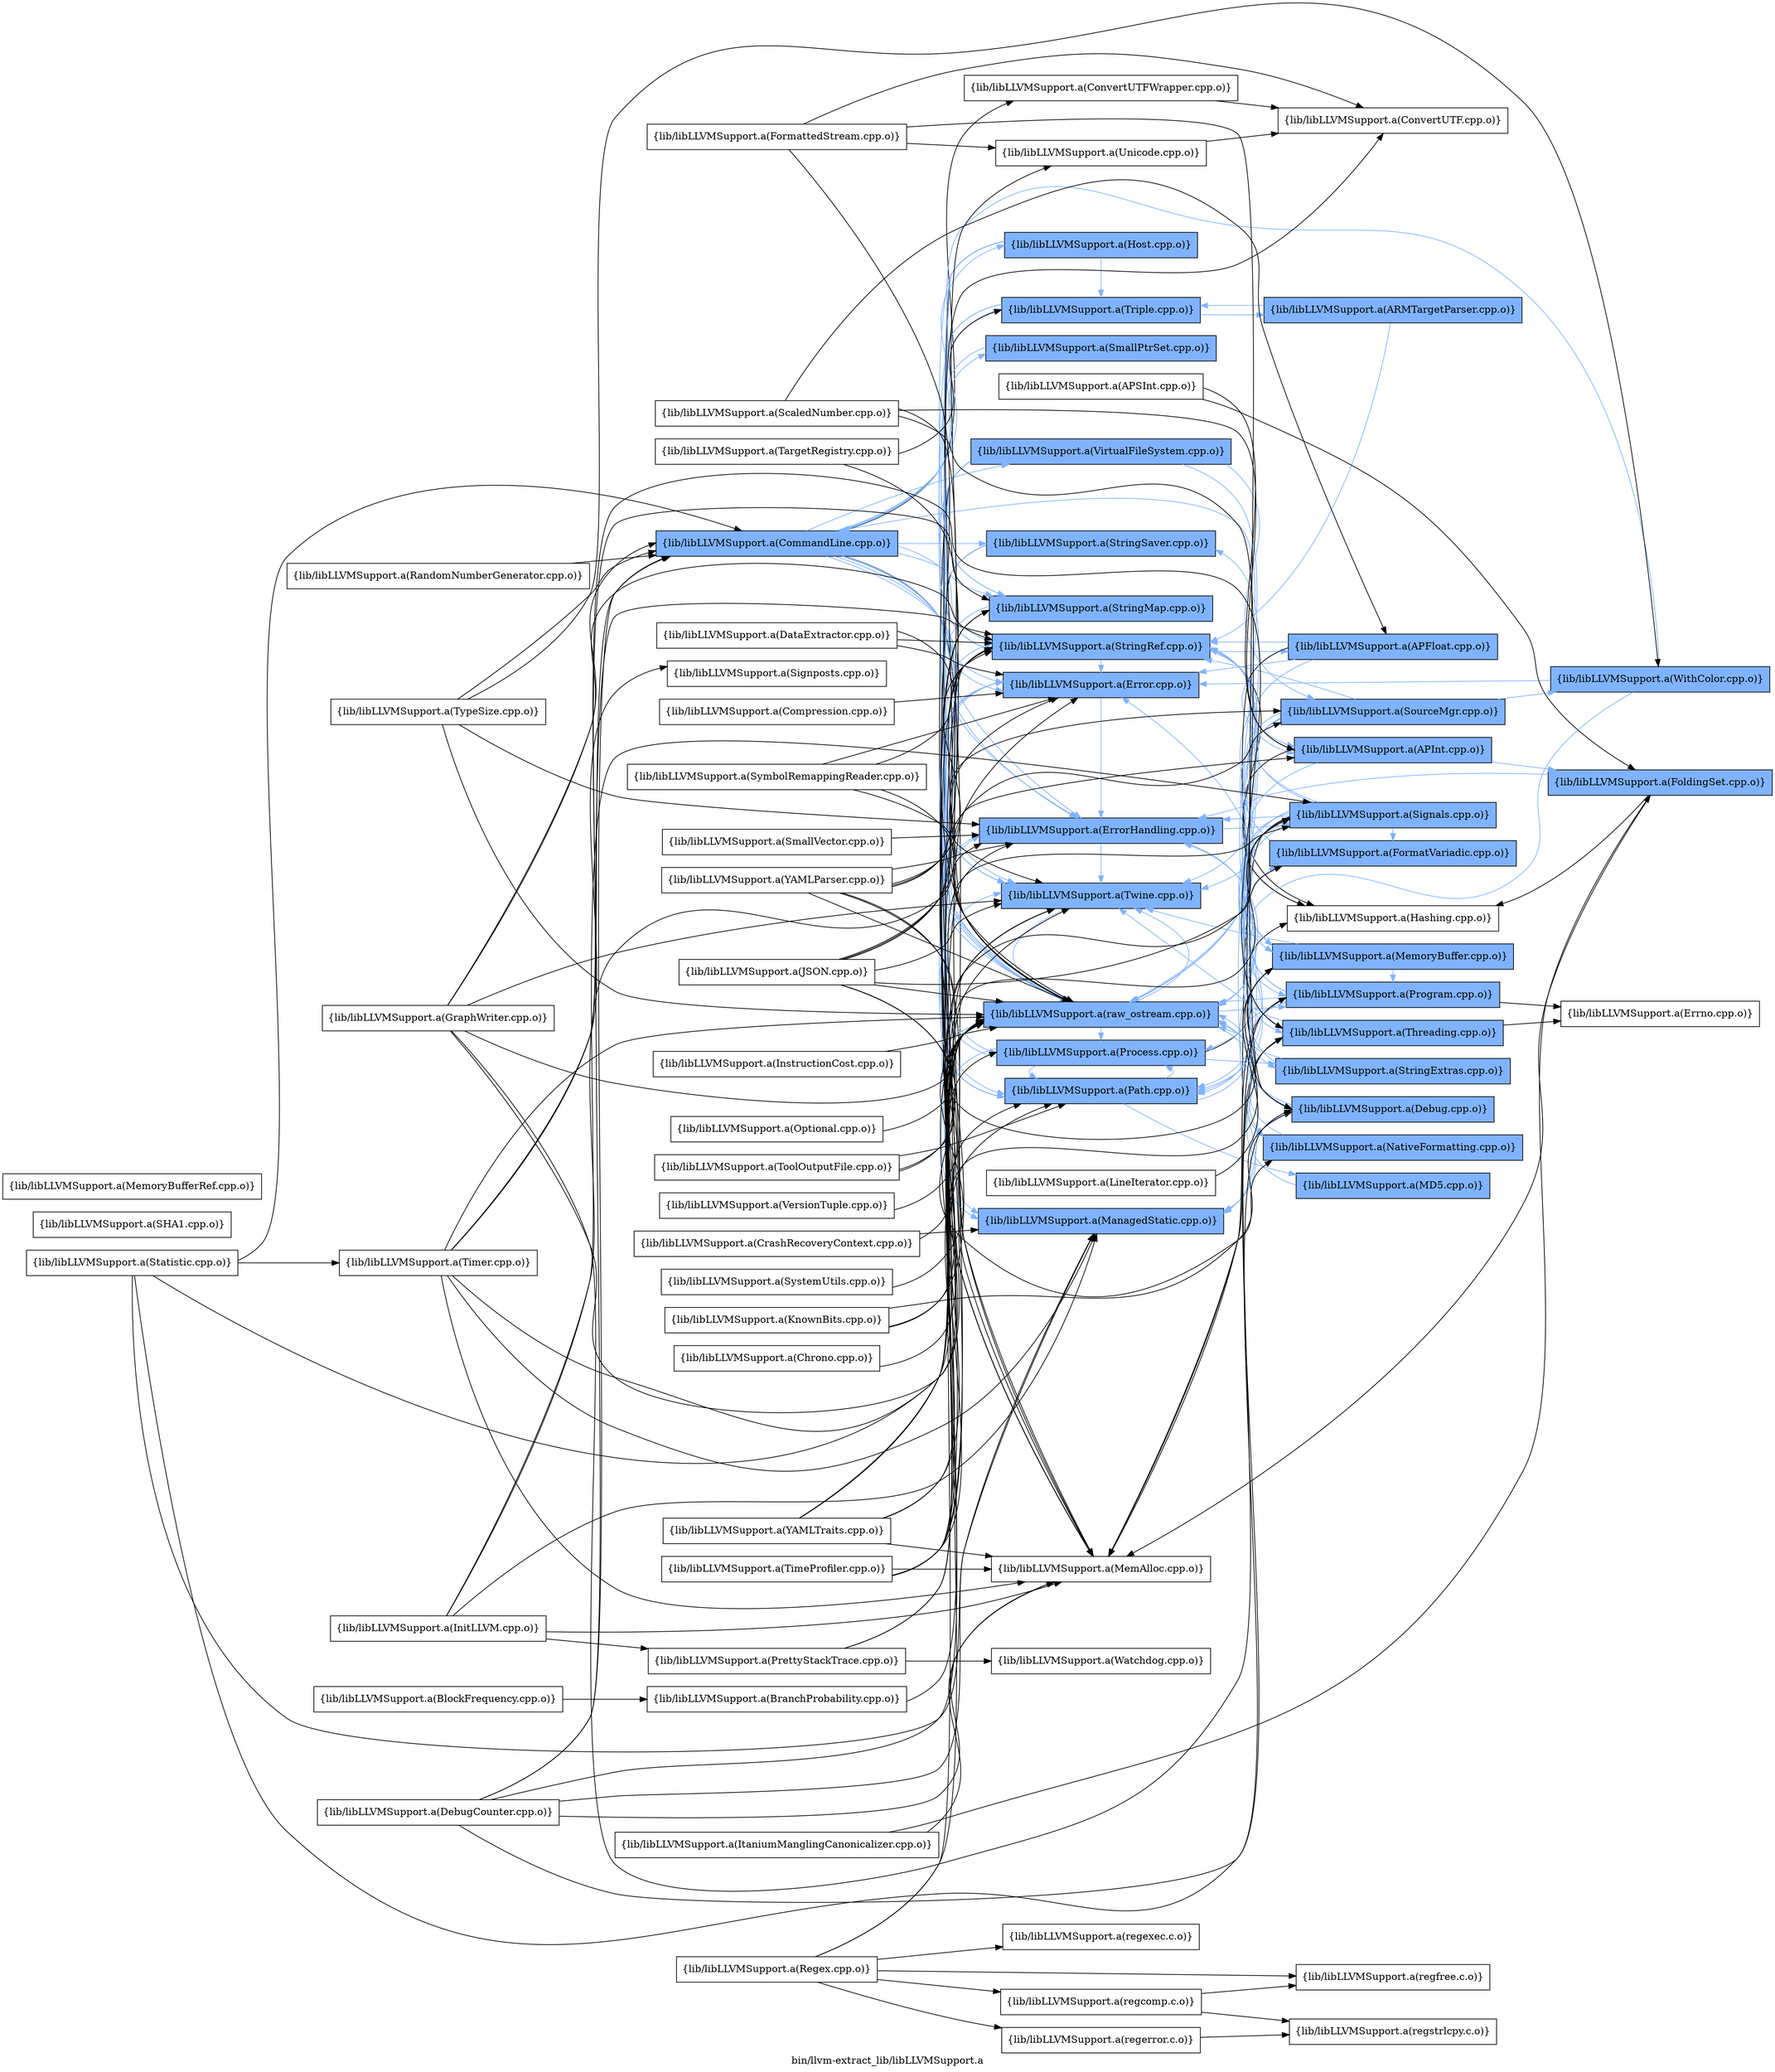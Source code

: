digraph "bin/llvm-extract_lib/libLLVMSupport.a" {
	label="bin/llvm-extract_lib/libLLVMSupport.a";
	rankdir=LR;
	{ rank=same; Node0x558c159e28d8;  }
	{ rank=same; Node0x558c159e35f8; Node0x558c159e49a8; Node0x558c159e41d8; Node0x558c159e5998; Node0x558c159e61b8; Node0x558c159e9868; Node0x558c159e5d58; Node0x558c159e5628; Node0x558c159e8468; Node0x558c159e3148; Node0x558c159e2bf8; Node0x558c159ea858; Node0x558c159e95e8; Node0x558c159e7798; Node0x558c159e7a68; Node0x558c159eada8;  }
	{ rank=same; Node0x558c159e31e8; Node0x558c159e3e68; Node0x558c159e80f8; Node0x558c159e6758; Node0x558c159e9098; Node0x558c159e84b8; Node0x558c159e6208; Node0x558c159e24c8; Node0x558c159e6988; Node0x558c159e4b88; Node0x558c159e6938; Node0x558c159e78d8; Node0x558c159e96d8; Node0x558c159e6c08; Node0x558c159e6438;  }
	{ rank=same; Node0x558c159e28d8;  }
	{ rank=same; Node0x558c159e35f8; Node0x558c159e49a8; Node0x558c159e41d8; Node0x558c159e5998; Node0x558c159e61b8; Node0x558c159e9868; Node0x558c159e5d58; Node0x558c159e5628; Node0x558c159e8468; Node0x558c159e3148; Node0x558c159e2bf8; Node0x558c159ea858; Node0x558c159e95e8; Node0x558c159e7798; Node0x558c159e7a68; Node0x558c159eada8;  }
	{ rank=same; Node0x558c159e31e8; Node0x558c159e3e68; Node0x558c159e80f8; Node0x558c159e6758; Node0x558c159e9098; Node0x558c159e84b8; Node0x558c159e6208; Node0x558c159e24c8; Node0x558c159e6988; Node0x558c159e4b88; Node0x558c159e6938; Node0x558c159e78d8; Node0x558c159e96d8; Node0x558c159e6c08; Node0x558c159e6438;  }

	Node0x558c159e28d8 [shape=record,shape=box,group=1,style=filled,fillcolor="0.600000 0.5 1",label="{lib/libLLVMSupport.a(CommandLine.cpp.o)}"];
	Node0x558c159e28d8 -> Node0x558c159e35f8;
	Node0x558c159e28d8 -> Node0x558c159e49a8[color="0.600000 0.5 1"];
	Node0x558c159e28d8 -> Node0x558c159e41d8[color="0.600000 0.5 1"];
	Node0x558c159e28d8 -> Node0x558c159e5998[color="0.600000 0.5 1"];
	Node0x558c159e28d8 -> Node0x558c159e61b8;
	Node0x558c159e28d8 -> Node0x558c159e9868[color="0.600000 0.5 1"];
	Node0x558c159e28d8 -> Node0x558c159e5d58[color="0.600000 0.5 1"];
	Node0x558c159e28d8 -> Node0x558c159e5628[color="0.600000 0.5 1"];
	Node0x558c159e28d8 -> Node0x558c159e8468[color="0.600000 0.5 1"];
	Node0x558c159e28d8 -> Node0x558c159e3148[color="0.600000 0.5 1"];
	Node0x558c159e28d8 -> Node0x558c159e2bf8[color="0.600000 0.5 1"];
	Node0x558c159e28d8 -> Node0x558c159ea858[color="0.600000 0.5 1"];
	Node0x558c159e28d8 -> Node0x558c159e95e8[color="0.600000 0.5 1"];
	Node0x558c159e28d8 -> Node0x558c159e7798[color="0.600000 0.5 1"];
	Node0x558c159e28d8 -> Node0x558c159e7a68[color="0.600000 0.5 1"];
	Node0x558c159e28d8 -> Node0x558c159eada8[color="0.600000 0.5 1"];
	Node0x558c159e49a8 [shape=record,shape=box,group=1,style=filled,fillcolor="0.600000 0.5 1",label="{lib/libLLVMSupport.a(Error.cpp.o)}"];
	Node0x558c159e49a8 -> Node0x558c159e41d8[color="0.600000 0.5 1"];
	Node0x558c159e49a8 -> Node0x558c159e5998[color="0.600000 0.5 1"];
	Node0x558c159e49a8 -> Node0x558c159e2bf8[color="0.600000 0.5 1"];
	Node0x558c159e49a8 -> Node0x558c159e95e8[color="0.600000 0.5 1"];
	Node0x558c159e7888 [shape=record,shape=box,group=0,label="{lib/libLLVMSupport.a(InitLLVM.cpp.o)}"];
	Node0x558c159e7888 -> Node0x558c159e41d8;
	Node0x558c159e7888 -> Node0x558c159e5998;
	Node0x558c159e7888 -> Node0x558c159e61b8;
	Node0x558c159e7888 -> Node0x558c159e7a18;
	Node0x558c159e7888 -> Node0x558c159e80f8;
	Node0x558c159e5998 [shape=record,shape=box,group=1,style=filled,fillcolor="0.600000 0.5 1",label="{lib/libLLVMSupport.a(ManagedStatic.cpp.o)}"];
	Node0x558c159e5998 -> Node0x558c159e6758[color="0.600000 0.5 1"];
	Node0x558c159e61b8 [shape=record,shape=box,group=0,label="{lib/libLLVMSupport.a(MemAlloc.cpp.o)}"];
	Node0x558c159e87d8 [shape=record,shape=box,group=0,label="{lib/libLLVMSupport.a(Regex.cpp.o)}"];
	Node0x558c159e87d8 -> Node0x558c159e8468;
	Node0x558c159e87d8 -> Node0x558c159e2bf8;
	Node0x558c159e87d8 -> Node0x558c159e5218;
	Node0x558c159e87d8 -> Node0x558c159e7ec8;
	Node0x558c159e87d8 -> Node0x558c159e8b48;
	Node0x558c159e87d8 -> Node0x558c159e8cd8;
	Node0x558c159e9868 [shape=record,shape=box,group=1,style=filled,fillcolor="0.600000 0.5 1",label="{lib/libLLVMSupport.a(SmallPtrSet.cpp.o)}"];
	Node0x558c159e9868 -> Node0x558c159e41d8[color="0.600000 0.5 1"];
	Node0x558c159e4b88 [shape=record,shape=box,group=1,style=filled,fillcolor="0.600000 0.5 1",label="{lib/libLLVMSupport.a(SourceMgr.cpp.o)}"];
	Node0x558c159e4b88 -> Node0x558c159e6988[color="0.600000 0.5 1"];
	Node0x558c159e4b88 -> Node0x558c159e8468[color="0.600000 0.5 1"];
	Node0x558c159e4b88 -> Node0x558c159e2bf8[color="0.600000 0.5 1"];
	Node0x558c159e4b88 -> Node0x558c159eab28[color="0.600000 0.5 1"];
	Node0x558c159e4b88 -> Node0x558c159e95e8[color="0.600000 0.5 1"];
	Node0x558c159e4b88 -> Node0x558c159e7a68[color="0.600000 0.5 1"];
	Node0x558c159e8468 [shape=record,shape=box,group=1,style=filled,fillcolor="0.600000 0.5 1",label="{lib/libLLVMSupport.a(StringRef.cpp.o)}"];
	Node0x558c159e8468 -> Node0x558c159e9098[color="0.600000 0.5 1"];
	Node0x558c159e8468 -> Node0x558c159e84b8[color="0.600000 0.5 1"];
	Node0x558c159e8468 -> Node0x558c159e49a8[color="0.600000 0.5 1"];
	Node0x558c159e8468 -> Node0x558c159e6208;
	Node0x558c159e8be8 [shape=record,shape=box,group=0,label="{lib/libLLVMSupport.a(SystemUtils.cpp.o)}"];
	Node0x558c159e8be8 -> Node0x558c159e95e8;
	Node0x558c159e3dc8 [shape=record,shape=box,group=0,label="{lib/libLLVMSupport.a(ToolOutputFile.cpp.o)}"];
	Node0x558c159e3dc8 -> Node0x558c159e95e8;
	Node0x558c159e3dc8 -> Node0x558c159e7a68;
	Node0x558c159e3dc8 -> Node0x558c159e80f8;
	Node0x558c159e95e8 [shape=record,shape=box,group=1,style=filled,fillcolor="0.600000 0.5 1",label="{lib/libLLVMSupport.a(raw_ostream.cpp.o)}"];
	Node0x558c159e95e8 -> Node0x558c159e49a8[color="0.600000 0.5 1"];
	Node0x558c159e95e8 -> Node0x558c159e41d8[color="0.600000 0.5 1"];
	Node0x558c159e95e8 -> Node0x558c159e6938[color="0.600000 0.5 1"];
	Node0x558c159e95e8 -> Node0x558c159e78d8[color="0.600000 0.5 1"];
	Node0x558c159e95e8 -> Node0x558c159e2bf8[color="0.600000 0.5 1"];
	Node0x558c159e95e8 -> Node0x558c159e7a68[color="0.600000 0.5 1"];
	Node0x558c159e95e8 -> Node0x558c159eada8[color="0.600000 0.5 1"];
	Node0x558c159e95e8 -> Node0x558c159e96d8[color="0.600000 0.5 1"];
	Node0x558c159e3e68 [shape=record,shape=box,group=1,style=filled,fillcolor="0.600000 0.5 1",label="{lib/libLLVMSupport.a(Debug.cpp.o)}"];
	Node0x558c159e3e68 -> Node0x558c159e5998[color="0.600000 0.5 1"];
	Node0x558c159e3e68 -> Node0x558c159e95e8[color="0.600000 0.5 1"];
	Node0x558c159e9098 [shape=record,shape=box,group=1,style=filled,fillcolor="0.600000 0.5 1",label="{lib/libLLVMSupport.a(APFloat.cpp.o)}"];
	Node0x558c159e9098 -> Node0x558c159e84b8[color="0.600000 0.5 1"];
	Node0x558c159e9098 -> Node0x558c159e49a8[color="0.600000 0.5 1"];
	Node0x558c159e9098 -> Node0x558c159e6208;
	Node0x558c159e9098 -> Node0x558c159e8468[color="0.600000 0.5 1"];
	Node0x558c159e9098 -> Node0x558c159e95e8[color="0.600000 0.5 1"];
	Node0x558c159e84b8 [shape=record,shape=box,group=1,style=filled,fillcolor="0.600000 0.5 1",label="{lib/libLLVMSupport.a(APInt.cpp.o)}"];
	Node0x558c159e84b8 -> Node0x558c159e5038[color="0.600000 0.5 1"];
	Node0x558c159e84b8 -> Node0x558c159e6208;
	Node0x558c159e84b8 -> Node0x558c159e95e8[color="0.600000 0.5 1"];
	Node0x558c159e41d8 [shape=record,shape=box,group=1,style=filled,fillcolor="0.600000 0.5 1",label="{lib/libLLVMSupport.a(ErrorHandling.cpp.o)}"];
	Node0x558c159e41d8 -> Node0x558c159e3e68[color="0.600000 0.5 1"];
	Node0x558c159e41d8 -> Node0x558c159e2bf8[color="0.600000 0.5 1"];
	Node0x558c159e41d8 -> Node0x558c159e95e8[color="0.600000 0.5 1"];
	Node0x558c159e41d8 -> Node0x558c159e80f8[color="0.600000 0.5 1"];
	Node0x558c159e6c08 [shape=record,shape=box,group=1,style=filled,fillcolor="0.600000 0.5 1",label="{lib/libLLVMSupport.a(MD5.cpp.o)}"];
	Node0x558c159e6c08 -> Node0x558c159e95e8[color="0.600000 0.5 1"];
	Node0x558c159e9638 [shape=record,shape=box,group=0,label="{lib/libLLVMSupport.a(SHA1.cpp.o)}"];
	Node0x558c159e5d58 [shape=record,shape=box,group=1,style=filled,fillcolor="0.600000 0.5 1",label="{lib/libLLVMSupport.a(StringMap.cpp.o)}"];
	Node0x558c159e5d58 -> Node0x558c159e41d8[color="0.600000 0.5 1"];
	Node0x558c159e3148 [shape=record,shape=box,group=1,style=filled,fillcolor="0.600000 0.5 1",label="{lib/libLLVMSupport.a(Triple.cpp.o)}"];
	Node0x558c159e3148 -> Node0x558c159e8468[color="0.600000 0.5 1"];
	Node0x558c159e3148 -> Node0x558c159e24c8[color="0.600000 0.5 1"];
	Node0x558c159e3148 -> Node0x558c159e2bf8[color="0.600000 0.5 1"];
	Node0x558c159e4f98 [shape=record,shape=box,group=0,label="{lib/libLLVMSupport.a(TargetRegistry.cpp.o)}"];
	Node0x558c159e4f98 -> Node0x558c159e3148;
	Node0x558c159e4f98 -> Node0x558c159e95e8;
	Node0x558c159e5c18 [shape=record,shape=box,group=0,label="{lib/libLLVMSupport.a(FormattedStream.cpp.o)}"];
	Node0x558c159e5c18 -> Node0x558c159e31e8;
	Node0x558c159e5c18 -> Node0x558c159e3e68;
	Node0x558c159e5c18 -> Node0x558c159eb078;
	Node0x558c159e5c18 -> Node0x558c159e95e8;
	Node0x558c159e6438 [shape=record,shape=box,group=1,style=filled,fillcolor="0.600000 0.5 1",label="{lib/libLLVMSupport.a(StringExtras.cpp.o)}"];
	Node0x558c159e6438 -> Node0x558c159e8468[color="0.600000 0.5 1"];
	Node0x558c159e6438 -> Node0x558c159e95e8[color="0.600000 0.5 1"];
	Node0x558c159e5038 [shape=record,shape=box,group=1,style=filled,fillcolor="0.600000 0.5 1",label="{lib/libLLVMSupport.a(FoldingSet.cpp.o)}"];
	Node0x558c159e5038 -> Node0x558c159e41d8[color="0.600000 0.5 1"];
	Node0x558c159e5038 -> Node0x558c159e6208;
	Node0x558c159e5038 -> Node0x558c159e61b8;
	Node0x558c159e6208 [shape=record,shape=box,group=0,label="{lib/libLLVMSupport.a(Hashing.cpp.o)}"];
	Node0x558c159e2018 [shape=record,shape=box,group=0,label="{lib/libLLVMSupport.a(TypeSize.cpp.o)}"];
	Node0x558c159e2018 -> Node0x558c159e28d8;
	Node0x558c159e2018 -> Node0x558c159e41d8;
	Node0x558c159e2018 -> Node0x558c159eab28;
	Node0x558c159e2018 -> Node0x558c159e95e8;
	Node0x558c159e2bf8 [shape=record,shape=box,group=1,style=filled,fillcolor="0.600000 0.5 1",label="{lib/libLLVMSupport.a(Twine.cpp.o)}"];
	Node0x558c159e2bf8 -> Node0x558c159e95e8[color="0.600000 0.5 1"];
	Node0x558c159e5628 [shape=record,shape=box,group=1,style=filled,fillcolor="0.600000 0.5 1",label="{lib/libLLVMSupport.a(StringSaver.cpp.o)}"];
	Node0x558c159e5628 -> Node0x558c159e61b8;
	Node0x558c159e5628 -> Node0x558c159e8468[color="0.600000 0.5 1"];
	Node0x558c159e7a68 [shape=record,shape=box,group=1,style=filled,fillcolor="0.600000 0.5 1",label="{lib/libLLVMSupport.a(Path.cpp.o)}"];
	Node0x558c159e7a68 -> Node0x558c159e49a8[color="0.600000 0.5 1"];
	Node0x558c159e7a68 -> Node0x558c159e6c08[color="0.600000 0.5 1"];
	Node0x558c159e7a68 -> Node0x558c159e8468[color="0.600000 0.5 1"];
	Node0x558c159e7a68 -> Node0x558c159e2bf8[color="0.600000 0.5 1"];
	Node0x558c159e7a68 -> Node0x558c159eada8[color="0.600000 0.5 1"];
	Node0x558c159e7a68 -> Node0x558c159e80f8[color="0.600000 0.5 1"];
	Node0x558c159e8288 [shape=record,shape=box,group=0,label="{lib/libLLVMSupport.a(Chrono.cpp.o)}"];
	Node0x558c159e8288 -> Node0x558c159e95e8;
	Node0x558c159e7a18 [shape=record,shape=box,group=0,label="{lib/libLLVMSupport.a(PrettyStackTrace.cpp.o)}"];
	Node0x558c159e7a18 -> Node0x558c159e95e8;
	Node0x558c159e7a18 -> Node0x558c159e80f8;
	Node0x558c159e7a18 -> Node0x558c159e6118;
	Node0x558c159e6a28 [shape=record,shape=box,group=0,label="{lib/libLLVMSupport.a(TimeProfiler.cpp.o)}"];
	Node0x558c159e6a28 -> Node0x558c159e49a8;
	Node0x558c159e6a28 -> Node0x558c159e61b8;
	Node0x558c159e6a28 -> Node0x558c159e5d58;
	Node0x558c159e6a28 -> Node0x558c159e2bf8;
	Node0x558c159e6a28 -> Node0x558c159e95e8;
	Node0x558c159e6a28 -> Node0x558c159e7a68;
	Node0x558c159e7978 [shape=record,shape=box,group=0,label="{lib/libLLVMSupport.a(Timer.cpp.o)}"];
	Node0x558c159e7978 -> Node0x558c159e28d8;
	Node0x558c159e7978 -> Node0x558c159e5998;
	Node0x558c159e7978 -> Node0x558c159e61b8;
	Node0x558c159e7978 -> Node0x558c159e5d58;
	Node0x558c159e7978 -> Node0x558c159e3918;
	Node0x558c159e7978 -> Node0x558c159e95e8;
	Node0x558c159e7978 -> Node0x558c159eada8;
	Node0x558c159e7978 -> Node0x558c159e6758;
	Node0x558c159e6758 [shape=record,shape=box,group=1,style=filled,fillcolor="0.600000 0.5 1",label="{lib/libLLVMSupport.a(Threading.cpp.o)}"];
	Node0x558c159e6758 -> Node0x558c159e41d8[color="0.600000 0.5 1"];
	Node0x558c159e6758 -> Node0x558c159e61b8;
	Node0x558c159e6758 -> Node0x558c159e8468[color="0.600000 0.5 1"];
	Node0x558c159e6758 -> Node0x558c159e2bf8[color="0.600000 0.5 1"];
	Node0x558c159e6758 -> Node0x558c159e9818;
	Node0x558c159e6938 [shape=record,shape=box,group=1,style=filled,fillcolor="0.600000 0.5 1",label="{lib/libLLVMSupport.a(FormatVariadic.cpp.o)}"];
	Node0x558c159e6938 -> Node0x558c159e8468[color="0.600000 0.5 1"];
	Node0x558c159e78d8 [shape=record,shape=box,group=1,style=filled,fillcolor="0.600000 0.5 1",label="{lib/libLLVMSupport.a(NativeFormatting.cpp.o)}"];
	Node0x558c159e78d8 -> Node0x558c159e95e8[color="0.600000 0.5 1"];
	Node0x558c159e6988 [shape=record,shape=box,group=1,style=filled,fillcolor="0.600000 0.5 1",label="{lib/libLLVMSupport.a(MemoryBuffer.cpp.o)}"];
	Node0x558c159e6988 -> Node0x558c159e49a8[color="0.600000 0.5 1"];
	Node0x558c159e6988 -> Node0x558c159e2bf8[color="0.600000 0.5 1"];
	Node0x558c159e6988 -> Node0x558c159e7a68[color="0.600000 0.5 1"];
	Node0x558c159e6988 -> Node0x558c159eada8[color="0.600000 0.5 1"];
	Node0x558c159e6988 -> Node0x558c159e96d8[color="0.600000 0.5 1"];
	Node0x558c159e35f8 [shape=record,shape=box,group=0,label="{lib/libLLVMSupport.a(ConvertUTFWrapper.cpp.o)}"];
	Node0x558c159e35f8 -> Node0x558c159e31e8;
	Node0x558c159ea858 [shape=record,shape=box,group=1,style=filled,fillcolor="0.600000 0.5 1",label="{lib/libLLVMSupport.a(VirtualFileSystem.cpp.o)}"];
	Node0x558c159ea858 -> Node0x558c159e49a8[color="0.600000 0.5 1"];
	Node0x558c159ea858 -> Node0x558c159e61b8;
	Node0x558c159ea858 -> Node0x558c159e6988[color="0.600000 0.5 1"];
	Node0x558c159ea858 -> Node0x558c159e4b88[color="0.600000 0.5 1"];
	Node0x558c159ea858 -> Node0x558c159e5d58[color="0.600000 0.5 1"];
	Node0x558c159ea858 -> Node0x558c159e8468[color="0.600000 0.5 1"];
	Node0x558c159ea858 -> Node0x558c159e2bf8[color="0.600000 0.5 1"];
	Node0x558c159ea858 -> Node0x558c159e95e8[color="0.600000 0.5 1"];
	Node0x558c159ea858 -> Node0x558c159e7a68[color="0.600000 0.5 1"];
	Node0x558c159e7798 [shape=record,shape=box,group=1,style=filled,fillcolor="0.600000 0.5 1",label="{lib/libLLVMSupport.a(Host.cpp.o)}"];
	Node0x558c159e7798 -> Node0x558c159e61b8;
	Node0x558c159e7798 -> Node0x558c159e5d58[color="0.600000 0.5 1"];
	Node0x558c159e7798 -> Node0x558c159e8468[color="0.600000 0.5 1"];
	Node0x558c159e7798 -> Node0x558c159e3148[color="0.600000 0.5 1"];
	Node0x558c159e7798 -> Node0x558c159e95e8[color="0.600000 0.5 1"];
	Node0x558c159eada8 [shape=record,shape=box,group=1,style=filled,fillcolor="0.600000 0.5 1",label="{lib/libLLVMSupport.a(Process.cpp.o)}"];
	Node0x558c159eada8 -> Node0x558c159e49a8[color="0.600000 0.5 1"];
	Node0x558c159eada8 -> Node0x558c159e6208;
	Node0x558c159eada8 -> Node0x558c159e5998[color="0.600000 0.5 1"];
	Node0x558c159eada8 -> Node0x558c159e6438[color="0.600000 0.5 1"];
	Node0x558c159eada8 -> Node0x558c159e7a68[color="0.600000 0.5 1"];
	Node0x558c159e31e8 [shape=record,shape=box,group=0,label="{lib/libLLVMSupport.a(ConvertUTF.cpp.o)}"];
	Node0x558c159e80f8 [shape=record,shape=box,group=1,style=filled,fillcolor="0.600000 0.5 1",label="{lib/libLLVMSupport.a(Signals.cpp.o)}"];
	Node0x558c159e80f8 -> Node0x558c159e28d8[color="0.600000 0.5 1"];
	Node0x558c159e80f8 -> Node0x558c159e41d8[color="0.600000 0.5 1"];
	Node0x558c159e80f8 -> Node0x558c159e6938[color="0.600000 0.5 1"];
	Node0x558c159e80f8 -> Node0x558c159e5998[color="0.600000 0.5 1"];
	Node0x558c159e80f8 -> Node0x558c159e61b8;
	Node0x558c159e80f8 -> Node0x558c159e6988[color="0.600000 0.5 1"];
	Node0x558c159e80f8 -> Node0x558c159e78d8[color="0.600000 0.5 1"];
	Node0x558c159e80f8 -> Node0x558c159e8468[color="0.600000 0.5 1"];
	Node0x558c159e80f8 -> Node0x558c159e2bf8[color="0.600000 0.5 1"];
	Node0x558c159e80f8 -> Node0x558c159e95e8[color="0.600000 0.5 1"];
	Node0x558c159e80f8 -> Node0x558c159e7a68[color="0.600000 0.5 1"];
	Node0x558c159e80f8 -> Node0x558c159e96d8[color="0.600000 0.5 1"];
	Node0x558c159e80f8 -> Node0x558c159e6758[color="0.600000 0.5 1"];
	Node0x558c159eb078 [shape=record,shape=box,group=0,label="{lib/libLLVMSupport.a(Unicode.cpp.o)}"];
	Node0x558c159eb078 -> Node0x558c159e31e8;
	Node0x558c159e52b8 [shape=record,shape=box,group=0,label="{lib/libLLVMSupport.a(InstructionCost.cpp.o)}"];
	Node0x558c159e52b8 -> Node0x558c159e95e8;
	Node0x558c159e96d8 [shape=record,shape=box,group=1,style=filled,fillcolor="0.600000 0.5 1",label="{lib/libLLVMSupport.a(Program.cpp.o)}"];
	Node0x558c159e96d8 -> Node0x558c159e61b8;
	Node0x558c159e96d8 -> Node0x558c159e6438[color="0.600000 0.5 1"];
	Node0x558c159e96d8 -> Node0x558c159e5628[color="0.600000 0.5 1"];
	Node0x558c159e96d8 -> Node0x558c159e8468[color="0.600000 0.5 1"];
	Node0x558c159e96d8 -> Node0x558c159e95e8[color="0.600000 0.5 1"];
	Node0x558c159e96d8 -> Node0x558c159e7a68[color="0.600000 0.5 1"];
	Node0x558c159e96d8 -> Node0x558c159e9818;
	Node0x558c159e6118 [shape=record,shape=box,group=0,label="{lib/libLLVMSupport.a(Watchdog.cpp.o)}"];
	Node0x558c159e8738 [shape=record,shape=box,group=0,label="{lib/libLLVMSupport.a(RandomNumberGenerator.cpp.o)}"];
	Node0x558c159e8738 -> Node0x558c159e28d8;
	Node0x558c159e5218 [shape=record,shape=box,group=0,label="{lib/libLLVMSupport.a(regcomp.c.o)}"];
	Node0x558c159e5218 -> Node0x558c159e8cd8;
	Node0x558c159e5218 -> Node0x558c159e71f8;
	Node0x558c159e7ec8 [shape=record,shape=box,group=0,label="{lib/libLLVMSupport.a(regerror.c.o)}"];
	Node0x558c159e7ec8 -> Node0x558c159e71f8;
	Node0x558c159e8b48 [shape=record,shape=box,group=0,label="{lib/libLLVMSupport.a(regexec.c.o)}"];
	Node0x558c159e8cd8 [shape=record,shape=box,group=0,label="{lib/libLLVMSupport.a(regfree.c.o)}"];
	Node0x558c159e5308 [shape=record,shape=box,group=0,label="{lib/libLLVMSupport.a(SmallVector.cpp.o)}"];
	Node0x558c159e5308 -> Node0x558c159e41d8;
	Node0x558c159eab28 [shape=record,shape=box,group=1,style=filled,fillcolor="0.600000 0.5 1",label="{lib/libLLVMSupport.a(WithColor.cpp.o)}"];
	Node0x558c159eab28 -> Node0x558c159e28d8[color="0.600000 0.5 1"];
	Node0x558c159eab28 -> Node0x558c159e49a8[color="0.600000 0.5 1"];
	Node0x558c159eab28 -> Node0x558c159e95e8[color="0.600000 0.5 1"];
	Node0x558c159e4318 [shape=record,shape=box,group=0,label="{lib/libLLVMSupport.a(Statistic.cpp.o)}"];
	Node0x558c159e4318 -> Node0x558c159e28d8;
	Node0x558c159e4318 -> Node0x558c159e5998;
	Node0x558c159e4318 -> Node0x558c159e7978;
	Node0x558c159e4318 -> Node0x558c159e95e8;
	Node0x558c159e4318 -> Node0x558c159e6758;
	Node0x558c159e7248 [shape=record,shape=box,group=0,label="{lib/libLLVMSupport.a(JSON.cpp.o)}"];
	Node0x558c159e7248 -> Node0x558c159e31e8;
	Node0x558c159e7248 -> Node0x558c159e49a8;
	Node0x558c159e7248 -> Node0x558c159e6938;
	Node0x558c159e7248 -> Node0x558c159e61b8;
	Node0x558c159e7248 -> Node0x558c159e78d8;
	Node0x558c159e7248 -> Node0x558c159e8468;
	Node0x558c159e7248 -> Node0x558c159e2bf8;
	Node0x558c159e7248 -> Node0x558c159e95e8;
	Node0x558c159e3918 [shape=record,shape=box,group=0,label="{lib/libLLVMSupport.a(Signposts.cpp.o)}"];
	Node0x558c159e24c8 [shape=record,shape=box,group=1,style=filled,fillcolor="0.600000 0.5 1",label="{lib/libLLVMSupport.a(ARMTargetParser.cpp.o)}"];
	Node0x558c159e24c8 -> Node0x558c159e8468[color="0.600000 0.5 1"];
	Node0x558c159e24c8 -> Node0x558c159e3148[color="0.600000 0.5 1"];
	Node0x558c159e9d68 [shape=record,shape=box,group=0,label="{lib/libLLVMSupport.a(YAMLParser.cpp.o)}"];
	Node0x558c159e9d68 -> Node0x558c159e41d8;
	Node0x558c159e9d68 -> Node0x558c159e61b8;
	Node0x558c159e9d68 -> Node0x558c159e6988;
	Node0x558c159e9d68 -> Node0x558c159e4b88;
	Node0x558c159e9d68 -> Node0x558c159e8468;
	Node0x558c159e9d68 -> Node0x558c159eb078;
	Node0x558c159e9d68 -> Node0x558c159e95e8;
	Node0x558c159e71f8 [shape=record,shape=box,group=0,label="{lib/libLLVMSupport.a(regstrlcpy.c.o)}"];
	Node0x558c159eb028 [shape=record,shape=box,group=0,label="{lib/libLLVMSupport.a(CrashRecoveryContext.cpp.o)}"];
	Node0x558c159eb028 -> Node0x558c159e5998;
	Node0x558c159eb028 -> Node0x558c159e80f8;
	Node0x558c159e9818 [shape=record,shape=box,group=0,label="{lib/libLLVMSupport.a(Errno.cpp.o)}"];
	Node0x558c159e2478 [shape=record,shape=box,group=0,label="{lib/libLLVMSupport.a(APSInt.cpp.o)}"];
	Node0x558c159e2478 -> Node0x558c159e84b8;
	Node0x558c159e2478 -> Node0x558c159e5038;
	Node0x558c159e8418 [shape=record,shape=box,group=0,label="{lib/libLLVMSupport.a(BlockFrequency.cpp.o)}"];
	Node0x558c159e8418 -> Node0x558c159e81e8;
	Node0x558c159e81e8 [shape=record,shape=box,group=0,label="{lib/libLLVMSupport.a(BranchProbability.cpp.o)}"];
	Node0x558c159e81e8 -> Node0x558c159e95e8;
	Node0x558c159e89b8 [shape=record,shape=box,group=0,label="{lib/libLLVMSupport.a(DebugCounter.cpp.o)}"];
	Node0x558c159e89b8 -> Node0x558c159e28d8;
	Node0x558c159e89b8 -> Node0x558c159e3e68;
	Node0x558c159e89b8 -> Node0x558c159e5998;
	Node0x558c159e89b8 -> Node0x558c159e61b8;
	Node0x558c159e89b8 -> Node0x558c159e8468;
	Node0x558c159e89b8 -> Node0x558c159e95e8;
	Node0x558c159e8b98 [shape=record,shape=box,group=0,label="{lib/libLLVMSupport.a(ScaledNumber.cpp.o)}"];
	Node0x558c159e8b98 -> Node0x558c159e9098;
	Node0x558c159e8b98 -> Node0x558c159e84b8;
	Node0x558c159e8b98 -> Node0x558c159e3e68;
	Node0x558c159e8b98 -> Node0x558c159e95e8;
	Node0x558c159e70b8 [shape=record,shape=box,group=0,label="{lib/libLLVMSupport.a(GraphWriter.cpp.o)}"];
	Node0x558c159e70b8 -> Node0x558c159e28d8;
	Node0x558c159e70b8 -> Node0x558c159e8468;
	Node0x558c159e70b8 -> Node0x558c159e2bf8;
	Node0x558c159e70b8 -> Node0x558c159e95e8;
	Node0x558c159e70b8 -> Node0x558c159e7a68;
	Node0x558c159e70b8 -> Node0x558c159e96d8;
	Node0x558c159e2e78 [shape=record,shape=box,group=0,label="{lib/libLLVMSupport.a(KnownBits.cpp.o)}"];
	Node0x558c159e2e78 -> Node0x558c159e84b8;
	Node0x558c159e2e78 -> Node0x558c159e3e68;
	Node0x558c159e2e78 -> Node0x558c159e95e8;
	Node0x558c159ea718 [shape=record,shape=box,group=0,label="{lib/libLLVMSupport.a(Optional.cpp.o)}"];
	Node0x558c159ea718 -> Node0x558c159e95e8;
	Node0x558c159e9db8 [shape=record,shape=box,group=0,label="{lib/libLLVMSupport.a(MemoryBufferRef.cpp.o)}"];
	Node0x558c159e8378 [shape=record,shape=box,group=0,label="{lib/libLLVMSupport.a(Compression.cpp.o)}"];
	Node0x558c159e8378 -> Node0x558c159e49a8;
	Node0x558c159e9318 [shape=record,shape=box,group=0,label="{lib/libLLVMSupport.a(ItaniumManglingCanonicalizer.cpp.o)}"];
	Node0x558c159e9318 -> Node0x558c159e5038;
	Node0x558c159e9318 -> Node0x558c159e61b8;
	Node0x558c159ea088 [shape=record,shape=box,group=0,label="{lib/libLLVMSupport.a(LineIterator.cpp.o)}"];
	Node0x558c159ea088 -> Node0x558c159e6988;
	Node0x558c159ea358 [shape=record,shape=box,group=0,label="{lib/libLLVMSupport.a(SymbolRemappingReader.cpp.o)}"];
	Node0x558c159ea358 -> Node0x558c159e49a8;
	Node0x558c159ea358 -> Node0x558c159e8468;
	Node0x558c159ea358 -> Node0x558c159e2bf8;
	Node0x558c159ea358 -> Node0x558c159e95e8;
	Node0x558c159e1bb8 [shape=record,shape=box,group=0,label="{lib/libLLVMSupport.a(DataExtractor.cpp.o)}"];
	Node0x558c159e1bb8 -> Node0x558c159e49a8;
	Node0x558c159e1bb8 -> Node0x558c159e8468;
	Node0x558c159e1bb8 -> Node0x558c159e95e8;
	Node0x558c159e1e38 [shape=record,shape=box,group=0,label="{lib/libLLVMSupport.a(YAMLTraits.cpp.o)}"];
	Node0x558c159e1e38 -> Node0x558c159e41d8;
	Node0x558c159e1e38 -> Node0x558c159e61b8;
	Node0x558c159e1e38 -> Node0x558c159e6988;
	Node0x558c159e1e38 -> Node0x558c159e4b88;
	Node0x558c159e1e38 -> Node0x558c159e5d58;
	Node0x558c159e1e38 -> Node0x558c159e8468;
	Node0x558c159e1e38 -> Node0x558c159e2bf8;
	Node0x558c159e1e38 -> Node0x558c159e95e8;
	Node0x558c159e5fd8 [shape=record,shape=box,group=0,label="{lib/libLLVMSupport.a(VersionTuple.cpp.o)}"];
	Node0x558c159e5fd8 -> Node0x558c159e95e8;
}
